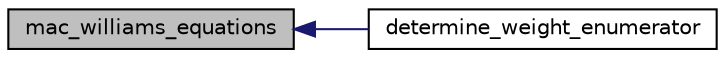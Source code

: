 digraph "mac_williams_equations"
{
  edge [fontname="Helvetica",fontsize="10",labelfontname="Helvetica",labelfontsize="10"];
  node [fontname="Helvetica",fontsize="10",shape=record];
  rankdir="LR";
  Node3188 [label="mac_williams_equations",height=0.2,width=0.4,color="black", fillcolor="grey75", style="filled", fontcolor="black"];
  Node3188 -> Node3189 [dir="back",color="midnightblue",fontsize="10",style="solid",fontname="Helvetica"];
  Node3189 [label="determine_weight_enumerator",height=0.2,width=0.4,color="black", fillcolor="white", style="filled",URL="$d6/d94/longinteger__domain_8_c.html#abb1c062e06118b77cea684f245ebaf0a"];
}
